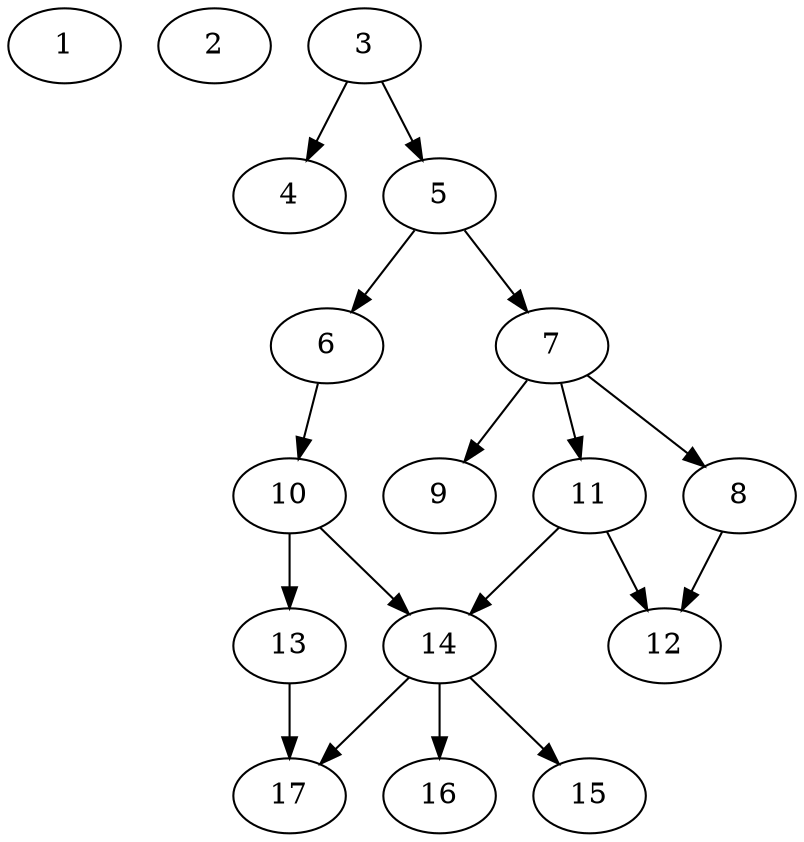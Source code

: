 // DAG (tier=1-easy, mode=compute, n=17, ccr=0.276, fat=0.437, density=0.374, regular=0.650, jump=0.002, mindata=262144, maxdata=2097152)
// DAG automatically generated by daggen at Sun Aug 24 16:33:32 2025
// /home/ermia/Project/Environments/daggen/bin/daggen --dot --ccr 0.276 --fat 0.437 --regular 0.650 --density 0.374 --jump 0.002 --mindata 262144 --maxdata 2097152 -n 17 
digraph G {
  1 [size="14301809741411958", alpha="0.17", expect_size="7150904870705979"]
  2 [size="187925714537920", alpha="0.05", expect_size="93962857268960"]
  3 [size="141913232399214", alpha="0.06", expect_size="70956616199607"]
  3 -> 4 [size ="5723345911808"]
  3 -> 5 [size ="5723345911808"]
  4 [size="1901306556895068", alpha="0.12", expect_size="950653278447534"]
  5 [size="1030870260651618", alpha="0.09", expect_size="515435130325809"]
  5 -> 6 [size ="28277125152768"]
  5 -> 7 [size ="28277125152768"]
  6 [size="67139023784516", alpha="0.02", expect_size="33569511892258"]
  6 -> 10 [size ="1437773856768"]
  7 [size="1652757972269723", alpha="0.05", expect_size="826378986134861"]
  7 -> 8 [size ="29459751108608"]
  7 -> 9 [size ="29459751108608"]
  7 -> 11 [size ="29459751108608"]
  8 [size="6004750155776000000", alpha="0.05", expect_size="3002375077888000000"]
  8 -> 12 [size ="26429358080000"]
  9 [size="9102308426809081856", alpha="0.04", expect_size="4551154213404540928"]
  10 [size="264533822460000", alpha="0.20", expect_size="132266911230000"]
  10 -> 13 [size ="17394617548800"]
  10 -> 14 [size ="17394617548800"]
  11 [size="1152921504606846976", alpha="0.10", expect_size="576460752303423488"]
  11 -> 12 [size ="8796093022208"]
  11 -> 14 [size ="8796093022208"]
  12 [size="1081275444354316", alpha="0.12", expect_size="540637722177158"]
  13 [size="12655667129367952", alpha="0.09", expect_size="6327833564683976"]
  13 -> 17 [size ="6262062317568"]
  14 [size="8850223225929500", alpha="0.07", expect_size="4425111612964750"]
  14 -> 15 [size ="9838906048512"]
  14 -> 16 [size ="9838906048512"]
  14 -> 17 [size ="9838906048512"]
  15 [size="4191673854228618", alpha="0.19", expect_size="2095836927114309"]
  16 [size="551819976244199424", alpha="0.06", expect_size="275909988122099712"]
  17 [size="407845658434831", alpha="0.06", expect_size="203922829217415"]
}